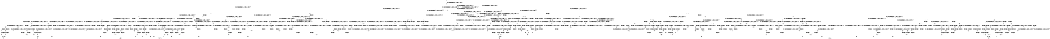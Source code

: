 digraph BCG {
size = "7, 10.5";
center = TRUE;
node [shape = circle];
0 [peripheries = 2];
0 -> 1 [label = "EX !0 !ATOMIC_EXCH_BRANCH (1, +1, TRUE, +0, 2, TRUE) !{}"];
0 -> 2 [label = "EX !2 !ATOMIC_EXCH_BRANCH (1, +0, FALSE, +0, 3, TRUE) !{}"];
0 -> 3 [label = "EX !1 !ATOMIC_EXCH_BRANCH (1, +0, TRUE, +0, 1, TRUE) !{}"];
1 -> 4 [label = "EX !2 !ATOMIC_EXCH_BRANCH (1, +0, FALSE, +0, 3, FALSE) !{0}"];
1 -> 5 [label = "EX !1 !ATOMIC_EXCH_BRANCH (1, +0, TRUE, +0, 1, FALSE) !{0}"];
1 -> 6 [label = "TERMINATE !0"];
2 -> 7 [label = "EX !0 !ATOMIC_EXCH_BRANCH (1, +1, TRUE, +0, 2, TRUE) !{0, 1, 2}"];
2 -> 8 [label = "EX !1 !ATOMIC_EXCH_BRANCH (1, +0, TRUE, +0, 1, TRUE) !{0, 1, 2}"];
2 -> 9 [label = "TERMINATE !2"];
2 -> 10 [label = "EX !0 !ATOMIC_EXCH_BRANCH (1, +1, TRUE, +0, 2, TRUE) !{0, 1, 2}"];
3 -> 11 [label = "EX !1 !ATOMIC_EXCH_BRANCH (1, +0, TRUE, +0, 1, TRUE) !{0, 1}"];
3 -> 12 [label = "EX !0 !ATOMIC_EXCH_BRANCH (1, +1, TRUE, +0, 2, TRUE) !{0, 1}"];
3 -> 13 [label = "EX !2 !ATOMIC_EXCH_BRANCH (1, +0, FALSE, +0, 3, TRUE) !{0, 1}"];
3 -> 14 [label = "EX !0 !ATOMIC_EXCH_BRANCH (1, +1, TRUE, +0, 2, TRUE) !{0, 1}"];
4 -> 15 [label = "EX !2 !ATOMIC_EXCH_BRANCH (1, +1, TRUE, +0, 3, FALSE) !{0, 1, 2}"];
4 -> 16 [label = "EX !1 !ATOMIC_EXCH_BRANCH (1, +0, TRUE, +0, 1, FALSE) !{0, 1, 2}"];
4 -> 17 [label = "TERMINATE !0"];
5 -> 18 [label = "EX !2 !ATOMIC_EXCH_BRANCH (1, +0, FALSE, +0, 3, TRUE) !{0, 1}"];
5 -> 19 [label = "TERMINATE !0"];
5 -> 20 [label = "TERMINATE !1"];
6 -> 21 [label = "EX !2 !ATOMIC_EXCH_BRANCH (1, +0, FALSE, +0, 3, FALSE) !{}"];
6 -> 22 [label = "EX !1 !ATOMIC_EXCH_BRANCH (1, +0, TRUE, +0, 1, FALSE) !{}"];
7 -> 23 [label = "EX !1 !ATOMIC_EXCH_BRANCH (1, +0, TRUE, +0, 1, FALSE) !{0, 1, 2}"];
7 -> 24 [label = "TERMINATE !0"];
7 -> 25 [label = "TERMINATE !2"];
8 -> 8 [label = "EX !1 !ATOMIC_EXCH_BRANCH (1, +0, TRUE, +0, 1, TRUE) !{0, 1, 2}"];
8 -> 26 [label = "EX !0 !ATOMIC_EXCH_BRANCH (1, +1, TRUE, +0, 2, TRUE) !{0, 1, 2}"];
8 -> 27 [label = "TERMINATE !2"];
8 -> 28 [label = "EX !0 !ATOMIC_EXCH_BRANCH (1, +1, TRUE, +0, 2, TRUE) !{0, 1, 2}"];
9 -> 29 [label = "EX !0 !ATOMIC_EXCH_BRANCH (1, +1, TRUE, +0, 2, TRUE) !{0, 1}"];
9 -> 30 [label = "EX !1 !ATOMIC_EXCH_BRANCH (1, +0, TRUE, +0, 1, TRUE) !{0, 1}"];
9 -> 31 [label = "EX !0 !ATOMIC_EXCH_BRANCH (1, +1, TRUE, +0, 2, TRUE) !{0, 1}"];
10 -> 32 [label = "EX !1 !ATOMIC_EXCH_BRANCH (1, +0, TRUE, +0, 1, FALSE) !{0, 1, 2}"];
10 -> 33 [label = "EX !1 !ATOMIC_EXCH_BRANCH (1, +0, TRUE, +0, 1, FALSE) !{0, 1, 2}"];
10 -> 34 [label = "TERMINATE !0"];
10 -> 35 [label = "TERMINATE !2"];
11 -> 11 [label = "EX !1 !ATOMIC_EXCH_BRANCH (1, +0, TRUE, +0, 1, TRUE) !{0, 1}"];
11 -> 12 [label = "EX !0 !ATOMIC_EXCH_BRANCH (1, +1, TRUE, +0, 2, TRUE) !{0, 1}"];
11 -> 13 [label = "EX !2 !ATOMIC_EXCH_BRANCH (1, +0, FALSE, +0, 3, TRUE) !{0, 1}"];
11 -> 14 [label = "EX !0 !ATOMIC_EXCH_BRANCH (1, +1, TRUE, +0, 2, TRUE) !{0, 1}"];
12 -> 36 [label = "EX !1 !ATOMIC_EXCH_BRANCH (1, +0, TRUE, +0, 1, FALSE) !{0, 1}"];
12 -> 37 [label = "EX !2 !ATOMIC_EXCH_BRANCH (1, +0, FALSE, +0, 3, FALSE) !{0, 1}"];
12 -> 38 [label = "TERMINATE !0"];
13 -> 8 [label = "EX !1 !ATOMIC_EXCH_BRANCH (1, +0, TRUE, +0, 1, TRUE) !{0, 1, 2}"];
13 -> 26 [label = "EX !0 !ATOMIC_EXCH_BRANCH (1, +1, TRUE, +0, 2, TRUE) !{0, 1, 2}"];
13 -> 27 [label = "TERMINATE !2"];
13 -> 28 [label = "EX !0 !ATOMIC_EXCH_BRANCH (1, +1, TRUE, +0, 2, TRUE) !{0, 1, 2}"];
14 -> 39 [label = "EX !1 !ATOMIC_EXCH_BRANCH (1, +0, TRUE, +0, 1, FALSE) !{0, 1}"];
14 -> 40 [label = "EX !1 !ATOMIC_EXCH_BRANCH (1, +0, TRUE, +0, 1, FALSE) !{0, 1}"];
14 -> 41 [label = "EX !2 !ATOMIC_EXCH_BRANCH (1, +0, FALSE, +0, 3, FALSE) !{0, 1}"];
14 -> 42 [label = "TERMINATE !0"];
15 -> 23 [label = "EX !1 !ATOMIC_EXCH_BRANCH (1, +0, TRUE, +0, 1, FALSE) !{0, 1, 2}"];
15 -> 24 [label = "TERMINATE !0"];
15 -> 25 [label = "TERMINATE !2"];
16 -> 43 [label = "EX !2 !ATOMIC_EXCH_BRANCH (1, +1, TRUE, +0, 3, TRUE) !{0, 1, 2}"];
16 -> 44 [label = "TERMINATE !0"];
16 -> 45 [label = "TERMINATE !1"];
17 -> 46 [label = "EX !2 !ATOMIC_EXCH_BRANCH (1, +1, TRUE, +0, 3, FALSE) !{1, 2}"];
17 -> 47 [label = "EX !1 !ATOMIC_EXCH_BRANCH (1, +0, TRUE, +0, 1, FALSE) !{1, 2}"];
17 -> 48 [label = "EX !1 !ATOMIC_EXCH_BRANCH (1, +0, TRUE, +0, 1, FALSE) !{1, 2}"];
18 -> 49 [label = "TERMINATE !0"];
18 -> 50 [label = "TERMINATE !2"];
18 -> 51 [label = "TERMINATE !1"];
19 -> 52 [label = "EX !2 !ATOMIC_EXCH_BRANCH (1, +0, FALSE, +0, 3, TRUE) !{1}"];
19 -> 53 [label = "TERMINATE !1"];
20 -> 54 [label = "EX !2 !ATOMIC_EXCH_BRANCH (1, +0, FALSE, +0, 3, TRUE) !{0}"];
20 -> 55 [label = "TERMINATE !0"];
21 -> 46 [label = "EX !2 !ATOMIC_EXCH_BRANCH (1, +1, TRUE, +0, 3, FALSE) !{1, 2}"];
21 -> 47 [label = "EX !1 !ATOMIC_EXCH_BRANCH (1, +0, TRUE, +0, 1, FALSE) !{1, 2}"];
21 -> 48 [label = "EX !1 !ATOMIC_EXCH_BRANCH (1, +0, TRUE, +0, 1, FALSE) !{1, 2}"];
22 -> 52 [label = "EX !2 !ATOMIC_EXCH_BRANCH (1, +0, FALSE, +0, 3, TRUE) !{1}"];
22 -> 53 [label = "TERMINATE !1"];
23 -> 49 [label = "TERMINATE !0"];
23 -> 50 [label = "TERMINATE !2"];
23 -> 51 [label = "TERMINATE !1"];
24 -> 56 [label = "EX !1 !ATOMIC_EXCH_BRANCH (1, +0, TRUE, +0, 1, FALSE) !{1, 2}"];
24 -> 57 [label = "TERMINATE !2"];
24 -> 58 [label = "EX !1 !ATOMIC_EXCH_BRANCH (1, +0, TRUE, +0, 1, FALSE) !{1, 2}"];
25 -> 59 [label = "EX !1 !ATOMIC_EXCH_BRANCH (1, +0, TRUE, +0, 1, FALSE) !{0, 1}"];
25 -> 60 [label = "TERMINATE !0"];
26 -> 23 [label = "EX !1 !ATOMIC_EXCH_BRANCH (1, +0, TRUE, +0, 1, FALSE) !{0, 1, 2}"];
26 -> 61 [label = "TERMINATE !0"];
26 -> 62 [label = "TERMINATE !2"];
27 -> 30 [label = "EX !1 !ATOMIC_EXCH_BRANCH (1, +0, TRUE, +0, 1, TRUE) !{0, 1}"];
27 -> 63 [label = "EX !0 !ATOMIC_EXCH_BRANCH (1, +1, TRUE, +0, 2, TRUE) !{0, 1}"];
27 -> 64 [label = "EX !0 !ATOMIC_EXCH_BRANCH (1, +1, TRUE, +0, 2, TRUE) !{0, 1}"];
28 -> 32 [label = "EX !1 !ATOMIC_EXCH_BRANCH (1, +0, TRUE, +0, 1, FALSE) !{0, 1, 2}"];
28 -> 33 [label = "EX !1 !ATOMIC_EXCH_BRANCH (1, +0, TRUE, +0, 1, FALSE) !{0, 1, 2}"];
28 -> 65 [label = "TERMINATE !0"];
28 -> 66 [label = "TERMINATE !2"];
29 -> 59 [label = "EX !1 !ATOMIC_EXCH_BRANCH (1, +0, TRUE, +0, 1, FALSE) !{0, 1}"];
29 -> 60 [label = "TERMINATE !0"];
30 -> 30 [label = "EX !1 !ATOMIC_EXCH_BRANCH (1, +0, TRUE, +0, 1, TRUE) !{0, 1}"];
30 -> 63 [label = "EX !0 !ATOMIC_EXCH_BRANCH (1, +1, TRUE, +0, 2, TRUE) !{0, 1}"];
30 -> 64 [label = "EX !0 !ATOMIC_EXCH_BRANCH (1, +1, TRUE, +0, 2, TRUE) !{0, 1}"];
31 -> 67 [label = "EX !1 !ATOMIC_EXCH_BRANCH (1, +0, TRUE, +0, 1, FALSE) !{0, 1}"];
31 -> 68 [label = "EX !1 !ATOMIC_EXCH_BRANCH (1, +0, TRUE, +0, 1, FALSE) !{0, 1}"];
31 -> 69 [label = "TERMINATE !0"];
32 -> 70 [label = "TERMINATE !0"];
32 -> 71 [label = "TERMINATE !2"];
32 -> 72 [label = "TERMINATE !1"];
33 -> 73 [label = "TERMINATE !0"];
33 -> 74 [label = "TERMINATE !2"];
33 -> 75 [label = "TERMINATE !1"];
34 -> 76 [label = "EX !1 !ATOMIC_EXCH_BRANCH (1, +0, TRUE, +0, 1, FALSE) !{1, 2}"];
34 -> 77 [label = "TERMINATE !2"];
35 -> 78 [label = "EX !1 !ATOMIC_EXCH_BRANCH (1, +0, TRUE, +0, 1, FALSE) !{0, 1}"];
35 -> 79 [label = "TERMINATE !0"];
36 -> 18 [label = "EX !2 !ATOMIC_EXCH_BRANCH (1, +0, FALSE, +0, 3, TRUE) !{0, 1}"];
36 -> 19 [label = "TERMINATE !0"];
36 -> 20 [label = "TERMINATE !1"];
37 -> 16 [label = "EX !1 !ATOMIC_EXCH_BRANCH (1, +0, TRUE, +0, 1, FALSE) !{0, 1, 2}"];
37 -> 80 [label = "EX !2 !ATOMIC_EXCH_BRANCH (1, +1, TRUE, +0, 3, FALSE) !{0, 1, 2}"];
37 -> 81 [label = "TERMINATE !0"];
38 -> 82 [label = "EX !1 !ATOMIC_EXCH_BRANCH (1, +0, TRUE, +0, 1, FALSE) !{1}"];
38 -> 83 [label = "EX !2 !ATOMIC_EXCH_BRANCH (1, +0, FALSE, +0, 3, FALSE) !{1}"];
38 -> 84 [label = "EX !1 !ATOMIC_EXCH_BRANCH (1, +0, TRUE, +0, 1, FALSE) !{1}"];
39 -> 85 [label = "EX !2 !ATOMIC_EXCH_BRANCH (1, +0, FALSE, +0, 3, TRUE) !{0, 1}"];
39 -> 86 [label = "TERMINATE !0"];
39 -> 87 [label = "TERMINATE !1"];
40 -> 88 [label = "EX !2 !ATOMIC_EXCH_BRANCH (1, +0, FALSE, +0, 3, TRUE) !{0, 1}"];
40 -> 89 [label = "TERMINATE !0"];
40 -> 90 [label = "TERMINATE !1"];
41 -> 91 [label = "EX !1 !ATOMIC_EXCH_BRANCH (1, +0, TRUE, +0, 1, FALSE) !{0, 1, 2}"];
41 -> 92 [label = "EX !2 !ATOMIC_EXCH_BRANCH (1, +1, TRUE, +0, 3, FALSE) !{0, 1, 2}"];
41 -> 93 [label = "TERMINATE !0"];
42 -> 94 [label = "EX !1 !ATOMIC_EXCH_BRANCH (1, +0, TRUE, +0, 1, FALSE) !{1}"];
42 -> 95 [label = "EX !2 !ATOMIC_EXCH_BRANCH (1, +0, FALSE, +0, 3, FALSE) !{1}"];
43 -> 96 [label = "TERMINATE !0"];
43 -> 97 [label = "TERMINATE !2"];
43 -> 98 [label = "TERMINATE !1"];
44 -> 99 [label = "EX !2 !ATOMIC_EXCH_BRANCH (1, +1, TRUE, +0, 3, TRUE) !{1, 2}"];
44 -> 100 [label = "TERMINATE !1"];
45 -> 101 [label = "EX !2 !ATOMIC_EXCH_BRANCH (1, +1, TRUE, +0, 3, TRUE) !{0, 2}"];
45 -> 102 [label = "TERMINATE !0"];
46 -> 56 [label = "EX !1 !ATOMIC_EXCH_BRANCH (1, +0, TRUE, +0, 1, FALSE) !{1, 2}"];
46 -> 57 [label = "TERMINATE !2"];
46 -> 58 [label = "EX !1 !ATOMIC_EXCH_BRANCH (1, +0, TRUE, +0, 1, FALSE) !{1, 2}"];
47 -> 99 [label = "EX !2 !ATOMIC_EXCH_BRANCH (1, +1, TRUE, +0, 3, TRUE) !{1, 2}"];
47 -> 100 [label = "TERMINATE !1"];
48 -> 103 [label = "EX !2 !ATOMIC_EXCH_BRANCH (1, +1, TRUE, +0, 3, TRUE) !{1, 2}"];
48 -> 104 [label = "EX !2 !ATOMIC_EXCH_BRANCH (1, +1, TRUE, +0, 3, TRUE) !{1, 2}"];
48 -> 105 [label = "TERMINATE !1"];
49 -> 106 [label = "TERMINATE !2"];
49 -> 107 [label = "TERMINATE !1"];
50 -> 108 [label = "TERMINATE !0"];
50 -> 109 [label = "TERMINATE !1"];
51 -> 110 [label = "TERMINATE !0"];
51 -> 111 [label = "TERMINATE !2"];
52 -> 106 [label = "TERMINATE !2"];
52 -> 107 [label = "TERMINATE !1"];
53 -> 112 [label = "EX !2 !ATOMIC_EXCH_BRANCH (1, +0, FALSE, +0, 3, TRUE) !{}"];
54 -> 110 [label = "TERMINATE !0"];
54 -> 111 [label = "TERMINATE !2"];
55 -> 112 [label = "EX !2 !ATOMIC_EXCH_BRANCH (1, +0, FALSE, +0, 3, TRUE) !{}"];
56 -> 106 [label = "TERMINATE !2"];
56 -> 107 [label = "TERMINATE !1"];
57 -> 113 [label = "EX !1 !ATOMIC_EXCH_BRANCH (1, +0, TRUE, +0, 1, FALSE) !{1}"];
57 -> 114 [label = "EX !1 !ATOMIC_EXCH_BRANCH (1, +0, TRUE, +0, 1, FALSE) !{1}"];
58 -> 115 [label = "TERMINATE !2"];
58 -> 116 [label = "TERMINATE !1"];
59 -> 108 [label = "TERMINATE !0"];
59 -> 109 [label = "TERMINATE !1"];
60 -> 113 [label = "EX !1 !ATOMIC_EXCH_BRANCH (1, +0, TRUE, +0, 1, FALSE) !{1}"];
60 -> 114 [label = "EX !1 !ATOMIC_EXCH_BRANCH (1, +0, TRUE, +0, 1, FALSE) !{1}"];
61 -> 56 [label = "EX !1 !ATOMIC_EXCH_BRANCH (1, +0, TRUE, +0, 1, FALSE) !{1, 2}"];
61 -> 117 [label = "TERMINATE !2"];
61 -> 58 [label = "EX !1 !ATOMIC_EXCH_BRANCH (1, +0, TRUE, +0, 1, FALSE) !{1, 2}"];
62 -> 59 [label = "EX !1 !ATOMIC_EXCH_BRANCH (1, +0, TRUE, +0, 1, FALSE) !{0, 1}"];
62 -> 118 [label = "TERMINATE !0"];
63 -> 59 [label = "EX !1 !ATOMIC_EXCH_BRANCH (1, +0, TRUE, +0, 1, FALSE) !{0, 1}"];
63 -> 118 [label = "TERMINATE !0"];
64 -> 67 [label = "EX !1 !ATOMIC_EXCH_BRANCH (1, +0, TRUE, +0, 1, FALSE) !{0, 1}"];
64 -> 68 [label = "EX !1 !ATOMIC_EXCH_BRANCH (1, +0, TRUE, +0, 1, FALSE) !{0, 1}"];
64 -> 119 [label = "TERMINATE !0"];
65 -> 76 [label = "EX !1 !ATOMIC_EXCH_BRANCH (1, +0, TRUE, +0, 1, FALSE) !{1, 2}"];
65 -> 120 [label = "TERMINATE !2"];
66 -> 78 [label = "EX !1 !ATOMIC_EXCH_BRANCH (1, +0, TRUE, +0, 1, FALSE) !{0, 1}"];
66 -> 121 [label = "TERMINATE !0"];
67 -> 122 [label = "TERMINATE !0"];
67 -> 123 [label = "TERMINATE !1"];
68 -> 124 [label = "TERMINATE !0"];
68 -> 125 [label = "TERMINATE !1"];
69 -> 126 [label = "EX !1 !ATOMIC_EXCH_BRANCH (1, +0, TRUE, +0, 1, FALSE) !{1}"];
70 -> 127 [label = "TERMINATE !2"];
70 -> 128 [label = "TERMINATE !1"];
71 -> 129 [label = "TERMINATE !0"];
71 -> 130 [label = "TERMINATE !1"];
72 -> 131 [label = "TERMINATE !0"];
72 -> 132 [label = "TERMINATE !2"];
73 -> 133 [label = "TERMINATE !2"];
73 -> 134 [label = "TERMINATE !1"];
74 -> 135 [label = "TERMINATE !0"];
74 -> 136 [label = "TERMINATE !1"];
75 -> 137 [label = "TERMINATE !0"];
75 -> 138 [label = "TERMINATE !2"];
76 -> 133 [label = "TERMINATE !2"];
76 -> 134 [label = "TERMINATE !1"];
77 -> 139 [label = "EX !1 !ATOMIC_EXCH_BRANCH (1, +0, TRUE, +0, 1, FALSE) !{1}"];
78 -> 135 [label = "TERMINATE !0"];
78 -> 136 [label = "TERMINATE !1"];
79 -> 139 [label = "EX !1 !ATOMIC_EXCH_BRANCH (1, +0, TRUE, +0, 1, FALSE) !{1}"];
80 -> 23 [label = "EX !1 !ATOMIC_EXCH_BRANCH (1, +0, TRUE, +0, 1, FALSE) !{0, 1, 2}"];
80 -> 61 [label = "TERMINATE !0"];
80 -> 62 [label = "TERMINATE !2"];
81 -> 47 [label = "EX !1 !ATOMIC_EXCH_BRANCH (1, +0, TRUE, +0, 1, FALSE) !{1, 2}"];
81 -> 140 [label = "EX !2 !ATOMIC_EXCH_BRANCH (1, +1, TRUE, +0, 3, FALSE) !{1, 2}"];
81 -> 48 [label = "EX !1 !ATOMIC_EXCH_BRANCH (1, +0, TRUE, +0, 1, FALSE) !{1, 2}"];
82 -> 52 [label = "EX !2 !ATOMIC_EXCH_BRANCH (1, +0, FALSE, +0, 3, TRUE) !{1}"];
82 -> 53 [label = "TERMINATE !1"];
83 -> 47 [label = "EX !1 !ATOMIC_EXCH_BRANCH (1, +0, TRUE, +0, 1, FALSE) !{1, 2}"];
83 -> 140 [label = "EX !2 !ATOMIC_EXCH_BRANCH (1, +1, TRUE, +0, 3, FALSE) !{1, 2}"];
83 -> 48 [label = "EX !1 !ATOMIC_EXCH_BRANCH (1, +0, TRUE, +0, 1, FALSE) !{1, 2}"];
84 -> 141 [label = "EX !2 !ATOMIC_EXCH_BRANCH (1, +0, FALSE, +0, 3, TRUE) !{1}"];
84 -> 142 [label = "TERMINATE !1"];
85 -> 143 [label = "TERMINATE !0"];
85 -> 144 [label = "TERMINATE !2"];
85 -> 145 [label = "TERMINATE !1"];
86 -> 146 [label = "EX !2 !ATOMIC_EXCH_BRANCH (1, +0, FALSE, +0, 3, TRUE) !{1}"];
86 -> 147 [label = "TERMINATE !1"];
87 -> 148 [label = "EX !2 !ATOMIC_EXCH_BRANCH (1, +0, FALSE, +0, 3, TRUE) !{0}"];
87 -> 149 [label = "TERMINATE !0"];
88 -> 150 [label = "TERMINATE !0"];
88 -> 151 [label = "TERMINATE !2"];
88 -> 152 [label = "TERMINATE !1"];
89 -> 153 [label = "EX !2 !ATOMIC_EXCH_BRANCH (1, +0, FALSE, +0, 3, TRUE) !{1}"];
89 -> 154 [label = "TERMINATE !1"];
90 -> 155 [label = "EX !2 !ATOMIC_EXCH_BRANCH (1, +0, FALSE, +0, 3, TRUE) !{0}"];
90 -> 156 [label = "TERMINATE !0"];
91 -> 157 [label = "EX !2 !ATOMIC_EXCH_BRANCH (1, +1, TRUE, +0, 3, TRUE) !{0, 1, 2}"];
91 -> 158 [label = "TERMINATE !0"];
91 -> 159 [label = "TERMINATE !1"];
92 -> 160 [label = "EX !1 !ATOMIC_EXCH_BRANCH (1, +0, TRUE, +0, 1, FALSE) !{0, 1, 2}"];
92 -> 161 [label = "TERMINATE !0"];
92 -> 162 [label = "TERMINATE !2"];
93 -> 163 [label = "EX !1 !ATOMIC_EXCH_BRANCH (1, +0, TRUE, +0, 1, FALSE) !{1, 2}"];
93 -> 164 [label = "EX !2 !ATOMIC_EXCH_BRANCH (1, +1, TRUE, +0, 3, FALSE) !{1, 2}"];
94 -> 153 [label = "EX !2 !ATOMIC_EXCH_BRANCH (1, +0, FALSE, +0, 3, TRUE) !{1}"];
94 -> 154 [label = "TERMINATE !1"];
95 -> 163 [label = "EX !1 !ATOMIC_EXCH_BRANCH (1, +0, TRUE, +0, 1, FALSE) !{1, 2}"];
95 -> 164 [label = "EX !2 !ATOMIC_EXCH_BRANCH (1, +1, TRUE, +0, 3, FALSE) !{1, 2}"];
96 -> 165 [label = "TERMINATE !2"];
96 -> 166 [label = "TERMINATE !1"];
97 -> 167 [label = "TERMINATE !0"];
97 -> 168 [label = "TERMINATE !1"];
98 -> 169 [label = "TERMINATE !0"];
98 -> 170 [label = "TERMINATE !2"];
99 -> 165 [label = "TERMINATE !2"];
99 -> 166 [label = "TERMINATE !1"];
100 -> 171 [label = "EX !2 !ATOMIC_EXCH_BRANCH (1, +1, TRUE, +0, 3, TRUE) !{2}"];
100 -> 172 [label = "EX !2 !ATOMIC_EXCH_BRANCH (1, +1, TRUE, +0, 3, TRUE) !{2}"];
101 -> 169 [label = "TERMINATE !0"];
101 -> 170 [label = "TERMINATE !2"];
102 -> 171 [label = "EX !2 !ATOMIC_EXCH_BRANCH (1, +1, TRUE, +0, 3, TRUE) !{2}"];
102 -> 172 [label = "EX !2 !ATOMIC_EXCH_BRANCH (1, +1, TRUE, +0, 3, TRUE) !{2}"];
103 -> 173 [label = "TERMINATE !2"];
103 -> 174 [label = "TERMINATE !1"];
104 -> 175 [label = "TERMINATE !2"];
104 -> 176 [label = "TERMINATE !1"];
105 -> 177 [label = "EX !2 !ATOMIC_EXCH_BRANCH (1, +1, TRUE, +0, 3, TRUE) !{2}"];
106 -> 178 [label = "TERMINATE !1"];
107 -> 179 [label = "TERMINATE !2"];
108 -> 178 [label = "TERMINATE !1"];
109 -> 180 [label = "TERMINATE !0"];
110 -> 179 [label = "TERMINATE !2"];
111 -> 180 [label = "TERMINATE !0"];
112 -> 179 [label = "TERMINATE !2"];
113 -> 178 [label = "TERMINATE !1"];
114 -> 181 [label = "TERMINATE !1"];
115 -> 182 [label = "TERMINATE !1"];
116 -> 183 [label = "TERMINATE !2"];
117 -> 113 [label = "EX !1 !ATOMIC_EXCH_BRANCH (1, +0, TRUE, +0, 1, FALSE) !{1}"];
117 -> 114 [label = "EX !1 !ATOMIC_EXCH_BRANCH (1, +0, TRUE, +0, 1, FALSE) !{1}"];
118 -> 113 [label = "EX !1 !ATOMIC_EXCH_BRANCH (1, +0, TRUE, +0, 1, FALSE) !{1}"];
118 -> 114 [label = "EX !1 !ATOMIC_EXCH_BRANCH (1, +0, TRUE, +0, 1, FALSE) !{1}"];
119 -> 126 [label = "EX !1 !ATOMIC_EXCH_BRANCH (1, +0, TRUE, +0, 1, FALSE) !{1}"];
120 -> 139 [label = "EX !1 !ATOMIC_EXCH_BRANCH (1, +0, TRUE, +0, 1, FALSE) !{1}"];
121 -> 139 [label = "EX !1 !ATOMIC_EXCH_BRANCH (1, +0, TRUE, +0, 1, FALSE) !{1}"];
122 -> 184 [label = "TERMINATE !1"];
123 -> 185 [label = "TERMINATE !0"];
124 -> 186 [label = "TERMINATE !1"];
125 -> 187 [label = "TERMINATE !0"];
126 -> 186 [label = "TERMINATE !1"];
127 -> 188 [label = "TERMINATE !1"];
128 -> 189 [label = "TERMINATE !2"];
129 -> 188 [label = "TERMINATE !1"];
130 -> 190 [label = "TERMINATE !0"];
131 -> 189 [label = "TERMINATE !2"];
132 -> 190 [label = "TERMINATE !0"];
133 -> 191 [label = "TERMINATE !1"];
134 -> 192 [label = "TERMINATE !2"];
135 -> 191 [label = "TERMINATE !1"];
136 -> 193 [label = "TERMINATE !0"];
137 -> 192 [label = "TERMINATE !2"];
138 -> 193 [label = "TERMINATE !0"];
139 -> 191 [label = "TERMINATE !1"];
140 -> 56 [label = "EX !1 !ATOMIC_EXCH_BRANCH (1, +0, TRUE, +0, 1, FALSE) !{1, 2}"];
140 -> 117 [label = "TERMINATE !2"];
140 -> 58 [label = "EX !1 !ATOMIC_EXCH_BRANCH (1, +0, TRUE, +0, 1, FALSE) !{1, 2}"];
141 -> 194 [label = "TERMINATE !2"];
141 -> 195 [label = "TERMINATE !1"];
142 -> 196 [label = "EX !2 !ATOMIC_EXCH_BRANCH (1, +0, FALSE, +0, 3, TRUE) !{}"];
143 -> 197 [label = "TERMINATE !2"];
143 -> 198 [label = "TERMINATE !1"];
144 -> 122 [label = "TERMINATE !0"];
144 -> 123 [label = "TERMINATE !1"];
145 -> 199 [label = "TERMINATE !0"];
145 -> 200 [label = "TERMINATE !2"];
146 -> 197 [label = "TERMINATE !2"];
146 -> 198 [label = "TERMINATE !1"];
147 -> 201 [label = "EX !2 !ATOMIC_EXCH_BRANCH (1, +0, FALSE, +0, 3, TRUE) !{}"];
148 -> 199 [label = "TERMINATE !0"];
148 -> 200 [label = "TERMINATE !2"];
149 -> 201 [label = "EX !2 !ATOMIC_EXCH_BRANCH (1, +0, FALSE, +0, 3, TRUE) !{}"];
150 -> 202 [label = "TERMINATE !2"];
150 -> 203 [label = "TERMINATE !1"];
151 -> 124 [label = "TERMINATE !0"];
151 -> 125 [label = "TERMINATE !1"];
152 -> 204 [label = "TERMINATE !0"];
152 -> 205 [label = "TERMINATE !2"];
153 -> 202 [label = "TERMINATE !2"];
153 -> 203 [label = "TERMINATE !1"];
154 -> 206 [label = "EX !2 !ATOMIC_EXCH_BRANCH (1, +0, FALSE, +0, 3, TRUE) !{}"];
155 -> 204 [label = "TERMINATE !0"];
155 -> 205 [label = "TERMINATE !2"];
156 -> 206 [label = "EX !2 !ATOMIC_EXCH_BRANCH (1, +0, FALSE, +0, 3, TRUE) !{}"];
157 -> 207 [label = "TERMINATE !0"];
157 -> 208 [label = "TERMINATE !2"];
157 -> 209 [label = "TERMINATE !1"];
158 -> 210 [label = "EX !2 !ATOMIC_EXCH_BRANCH (1, +1, TRUE, +0, 3, TRUE) !{1, 2}"];
158 -> 211 [label = "TERMINATE !1"];
159 -> 212 [label = "EX !2 !ATOMIC_EXCH_BRANCH (1, +1, TRUE, +0, 3, TRUE) !{0, 2}"];
159 -> 213 [label = "TERMINATE !0"];
160 -> 150 [label = "TERMINATE !0"];
160 -> 151 [label = "TERMINATE !2"];
160 -> 152 [label = "TERMINATE !1"];
161 -> 214 [label = "EX !1 !ATOMIC_EXCH_BRANCH (1, +0, TRUE, +0, 1, FALSE) !{1, 2}"];
161 -> 215 [label = "TERMINATE !2"];
162 -> 67 [label = "EX !1 !ATOMIC_EXCH_BRANCH (1, +0, TRUE, +0, 1, FALSE) !{0, 1}"];
162 -> 68 [label = "EX !1 !ATOMIC_EXCH_BRANCH (1, +0, TRUE, +0, 1, FALSE) !{0, 1}"];
162 -> 119 [label = "TERMINATE !0"];
163 -> 210 [label = "EX !2 !ATOMIC_EXCH_BRANCH (1, +1, TRUE, +0, 3, TRUE) !{1, 2}"];
163 -> 211 [label = "TERMINATE !1"];
164 -> 214 [label = "EX !1 !ATOMIC_EXCH_BRANCH (1, +0, TRUE, +0, 1, FALSE) !{1, 2}"];
164 -> 215 [label = "TERMINATE !2"];
165 -> 216 [label = "TERMINATE !1"];
166 -> 217 [label = "TERMINATE !2"];
167 -> 216 [label = "TERMINATE !1"];
168 -> 218 [label = "TERMINATE !0"];
169 -> 217 [label = "TERMINATE !2"];
170 -> 218 [label = "TERMINATE !0"];
171 -> 217 [label = "TERMINATE !2"];
172 -> 219 [label = "TERMINATE !2"];
173 -> 220 [label = "TERMINATE !1"];
174 -> 221 [label = "TERMINATE !2"];
175 -> 222 [label = "TERMINATE !1"];
176 -> 223 [label = "TERMINATE !2"];
177 -> 223 [label = "TERMINATE !2"];
178 -> 224 [label = "exit"];
179 -> 224 [label = "exit"];
180 -> 224 [label = "exit"];
181 -> 225 [label = "exit"];
182 -> 226 [label = "exit"];
183 -> 226 [label = "exit"];
184 -> 227 [label = "exit"];
185 -> 227 [label = "exit"];
186 -> 228 [label = "exit"];
187 -> 228 [label = "exit"];
188 -> 229 [label = "exit"];
189 -> 229 [label = "exit"];
190 -> 229 [label = "exit"];
191 -> 230 [label = "exit"];
192 -> 230 [label = "exit"];
193 -> 230 [label = "exit"];
194 -> 181 [label = "TERMINATE !1"];
195 -> 231 [label = "TERMINATE !2"];
196 -> 231 [label = "TERMINATE !2"];
197 -> 184 [label = "TERMINATE !1"];
198 -> 232 [label = "TERMINATE !2"];
199 -> 232 [label = "TERMINATE !2"];
200 -> 185 [label = "TERMINATE !0"];
201 -> 232 [label = "TERMINATE !2"];
202 -> 186 [label = "TERMINATE !1"];
203 -> 233 [label = "TERMINATE !2"];
204 -> 233 [label = "TERMINATE !2"];
205 -> 187 [label = "TERMINATE !0"];
206 -> 233 [label = "TERMINATE !2"];
207 -> 234 [label = "TERMINATE !2"];
207 -> 235 [label = "TERMINATE !1"];
208 -> 236 [label = "TERMINATE !0"];
208 -> 237 [label = "TERMINATE !1"];
209 -> 238 [label = "TERMINATE !0"];
209 -> 239 [label = "TERMINATE !2"];
210 -> 234 [label = "TERMINATE !2"];
210 -> 235 [label = "TERMINATE !1"];
211 -> 240 [label = "EX !2 !ATOMIC_EXCH_BRANCH (1, +1, TRUE, +0, 3, TRUE) !{2}"];
212 -> 238 [label = "TERMINATE !0"];
212 -> 239 [label = "TERMINATE !2"];
213 -> 240 [label = "EX !2 !ATOMIC_EXCH_BRANCH (1, +1, TRUE, +0, 3, TRUE) !{2}"];
214 -> 202 [label = "TERMINATE !2"];
214 -> 203 [label = "TERMINATE !1"];
215 -> 126 [label = "EX !1 !ATOMIC_EXCH_BRANCH (1, +0, TRUE, +0, 1, FALSE) !{1}"];
216 -> 224 [label = "exit"];
217 -> 224 [label = "exit"];
218 -> 224 [label = "exit"];
219 -> 241 [label = "exit"];
220 -> 242 [label = "exit"];
221 -> 242 [label = "exit"];
222 -> 226 [label = "exit"];
223 -> 226 [label = "exit"];
231 -> 225 [label = "exit"];
232 -> 227 [label = "exit"];
233 -> 228 [label = "exit"];
234 -> 243 [label = "TERMINATE !1"];
235 -> 244 [label = "TERMINATE !2"];
236 -> 243 [label = "TERMINATE !1"];
237 -> 245 [label = "TERMINATE !0"];
238 -> 244 [label = "TERMINATE !2"];
239 -> 245 [label = "TERMINATE !0"];
240 -> 244 [label = "TERMINATE !2"];
243 -> 228 [label = "exit"];
244 -> 228 [label = "exit"];
245 -> 228 [label = "exit"];
}

